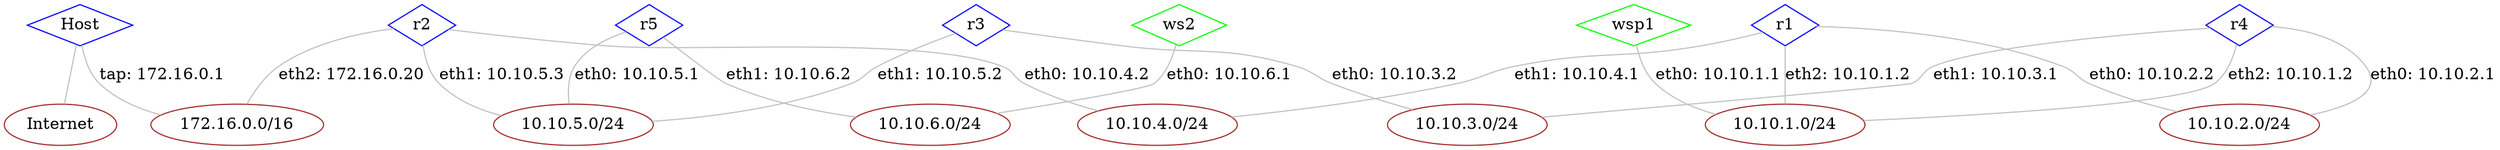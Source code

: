 graph G {
edge [len=1.5];
node [shape=diamond, color="green"];
Host [color="blue"];
r1 [color="blue"];
r2 [color="blue"];
r3 [color="blue"];
r4 [color="blue"];
r5 [color="blue"];
ws2;
wsp1;
node [shape=ellipse, color="brown"];
lan1 [label="10.10.1.0/24"];
lan3 [label="10.10.3.0/24"];
lan2 [label="10.10.2.0/24"];
lan6 [label="10.10.6.0/24"];
lan5 [label="10.10.5.0/24"];
lan1 [label="10.10.1.0/24"];
lan1 [label="10.10.1.0/24"];
lan4 [label="10.10.4.0/24"];
lan2 [label="10.10.2.0/24"];
tap [label="172.16.0.0/16"];
lan5 [label="10.10.5.0/24"];
lan4 [label="10.10.4.0/24"];
lan5 [label="10.10.5.0/24"];
lan3 [label="10.10.3.0/24"];
Internet [label="Internet"];
tap [label="172.16.0.0/16"];
lan6 [label="10.10.6.0/24"];
Host -- Internet [color="gray"];
Host -- tap [label="tap: 172.16.0.1", color="gray"];
r1 -- lan1 [label="eth2: 10.10.1.2", color="gray"];
r1 -- lan4 [label="eth1: 10.10.4.1", color="gray"];
r1 -- lan2 [label="eth0: 10.10.2.2", color="gray"];
r2 -- tap [label="eth2: 172.16.0.20", color="gray"];
r2 -- lan5 [label="eth1: 10.10.5.3", color="gray"];
r2 -- lan4 [label="eth0: 10.10.4.2", color="gray"];
r3 -- lan5 [label="eth1: 10.10.5.2", color="gray"];
r3 -- lan3 [label="eth0: 10.10.3.2", color="gray"];
r4 -- lan1 [label="eth2: 10.10.1.2", color="gray"];
r4 -- lan3 [label="eth1: 10.10.3.1", color="gray"];
r4 -- lan2 [label="eth0: 10.10.2.1", color="gray"];
r5 -- lan6 [label="eth1: 10.10.6.2", color="gray"];
r5 -- lan5 [label="eth0: 10.10.5.1", color="gray"];
ws2 -- lan6 [label="eth0: 10.10.6.1", color="gray"];
wsp1 -- lan1 [label="eth0: 10.10.1.1", color="gray"];
}
